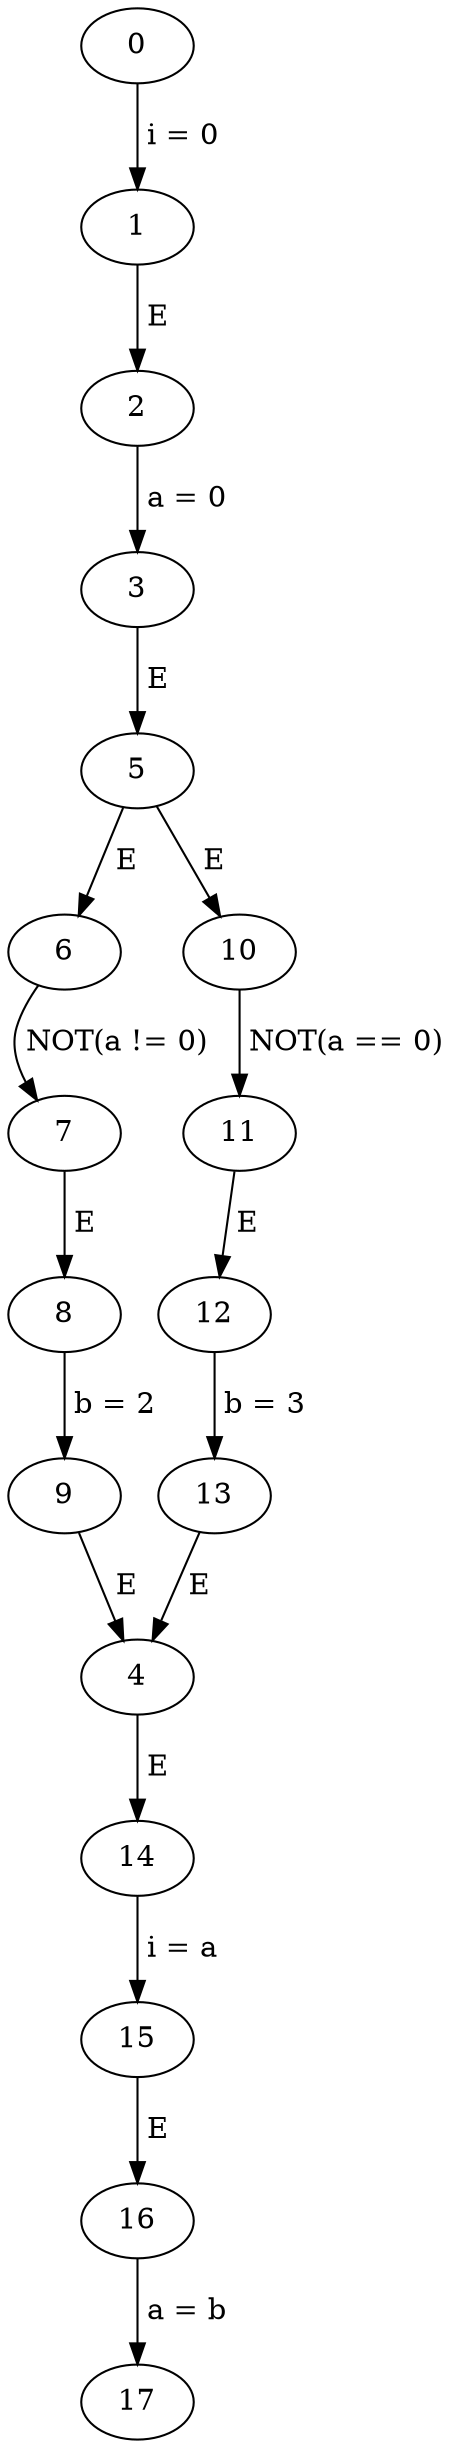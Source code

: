 // if_NOT
digraph {
	16 -> 17 [label=" a = b "]
	4 -> 14 [label=" E "]
	2 -> 3 [label=" a = 0 "]
	12 -> 13 [label=" b = 3 "]
	11 -> 12 [label=" E "]
	9 -> 4 [label=" E "]
	3 -> 5 [label=" E "]
	13 -> 4 [label=" E "]
	8 -> 9 [label=" b = 2 "]
	1 -> 2 [label=" E "]
	7 -> 8 [label=" E "]
	0 -> 1 [label=" i = 0 "]
	6 -> 7 [label=" NOT(a != 0) "]
	14 -> 15 [label=" i = a "]
	5 -> 6 [label=" E "]
	5 -> 10 [label=" E "]
	15 -> 16 [label=" E "]
	10 -> 11 [label=" NOT(a == 0) "]
}
